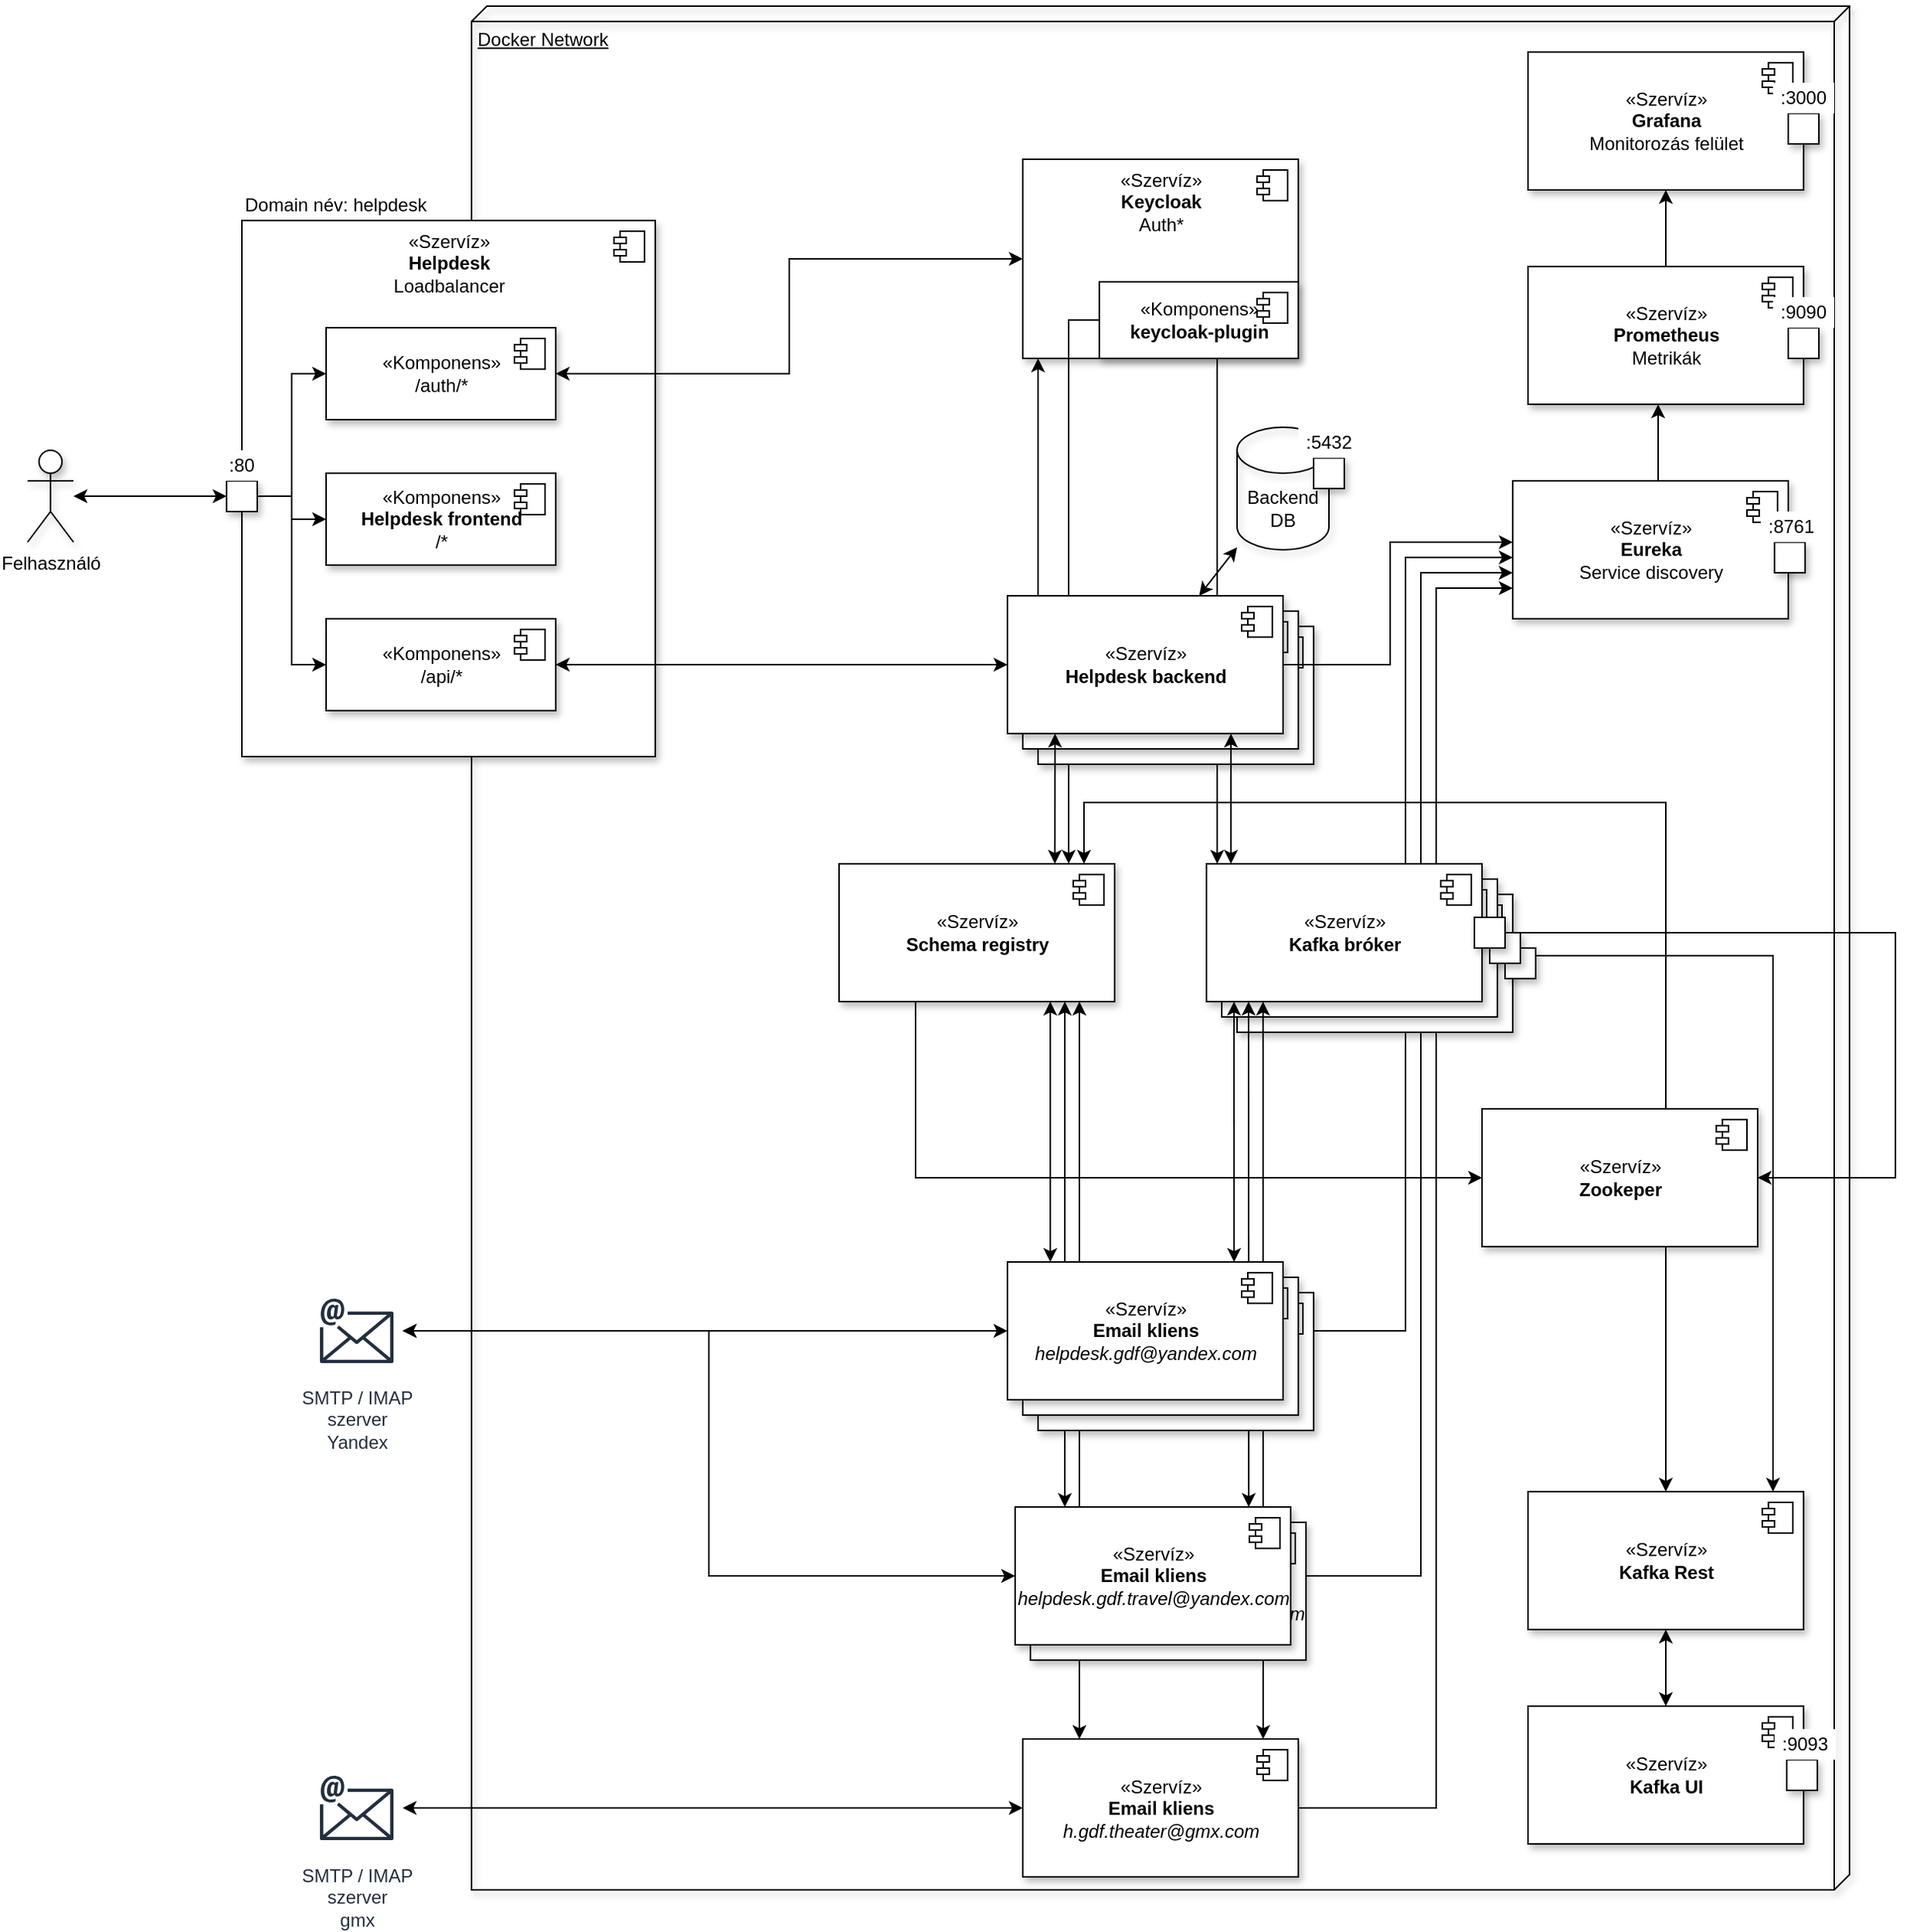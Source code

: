 <mxfile version="13.9.9" type="device"><diagram name="Page-1" id="5f0bae14-7c28-e335-631c-24af17079c00"><mxGraphModel dx="2018" dy="1528" grid="1" gridSize="10" guides="1" tooltips="1" connect="1" arrows="1" fold="1" page="1" pageScale="1" pageWidth="1100" pageHeight="850" background="#ffffff" math="0" shadow="0"><root><mxCell id="0"/><mxCell id="1" parent="0"/><mxCell id="CkpPXYCbT2eeBr_5Rcp2-15" value="«Szervíz»&lt;br&gt;&lt;b&gt;Keycloak&lt;br&gt;&lt;/b&gt;Auth*&lt;b&gt;&lt;br&gt;&lt;/b&gt;" style="html=1;dropTarget=0;shadow=1;verticalAlign=top;" parent="1" vertex="1"><mxGeometry x="340" y="-60" width="180" height="130" as="geometry"/></mxCell><mxCell id="CkpPXYCbT2eeBr_5Rcp2-16" value="" style="shape=module;jettyWidth=8;jettyHeight=4;" parent="CkpPXYCbT2eeBr_5Rcp2-15" vertex="1"><mxGeometry x="1" width="20" height="20" relative="1" as="geometry"><mxPoint x="-27" y="7" as="offset"/></mxGeometry></mxCell><mxCell id="CkpPXYCbT2eeBr_5Rcp2-7" value="Docker Network" style="verticalAlign=top;align=left;spacingTop=8;spacingLeft=2;spacingRight=12;shape=cube;size=10;direction=south;fontStyle=4;html=1;shadow=1;fillColor=none;" parent="1" vertex="1"><mxGeometry x="-20" y="-160" width="900" height="1230" as="geometry"/></mxCell><mxCell id="CkpPXYCbT2eeBr_5Rcp2-38" style="edgeStyle=none;rounded=0;orthogonalLoop=1;jettySize=auto;html=1;startArrow=classic;startFill=1;endArrow=classic;endFill=1;" parent="1" source="CkpPXYCbT2eeBr_5Rcp2-3" target="CkpPXYCbT2eeBr_5Rcp2-32" edge="1"><mxGeometry relative="1" as="geometry"/></mxCell><mxCell id="CkpPXYCbT2eeBr_5Rcp2-3" value="Felhasználó" style="shape=umlActor;verticalLabelPosition=bottom;verticalAlign=top;html=1;shadow=1;" parent="1" vertex="1"><mxGeometry x="-310" y="130" width="30" height="60" as="geometry"/></mxCell><mxCell id="4jyuPrPZuVMjwGZwSgqv-1" style="edgeStyle=orthogonalEdgeStyle;rounded=0;orthogonalLoop=1;jettySize=auto;html=1;entryX=0.039;entryY=0;entryDx=0;entryDy=0;entryPerimeter=0;" parent="1" source="CkpPXYCbT2eeBr_5Rcp2-15" target="CkpPXYCbT2eeBr_5Rcp2-165" edge="1"><mxGeometry relative="1" as="geometry"><Array as="points"><mxPoint x="467" y="160"/><mxPoint x="467" y="160"/></Array></mxGeometry></mxCell><mxCell id="4jyuPrPZuVMjwGZwSgqv-2" style="edgeStyle=orthogonalEdgeStyle;rounded=0;orthogonalLoop=1;jettySize=auto;html=1;" parent="1" source="4jyuPrPZuVMjwGZwSgqv-3" target="CkpPXYCbT2eeBr_5Rcp2-116" edge="1"><mxGeometry relative="1" as="geometry"><Array as="points"><mxPoint x="370" y="45"/></Array></mxGeometry></mxCell><mxCell id="CkpPXYCbT2eeBr_5Rcp2-41" style="edgeStyle=elbowEdgeStyle;rounded=0;orthogonalLoop=1;jettySize=auto;html=1;startArrow=none;startFill=0;endArrow=classic;endFill=1;" parent="1" source="CkpPXYCbT2eeBr_5Rcp2-18" target="CkpPXYCbT2eeBr_5Rcp2-15" edge="1"><mxGeometry relative="1" as="geometry"><Array as="points"><mxPoint x="350" y="148"/></Array></mxGeometry></mxCell><mxCell id="CkpPXYCbT2eeBr_5Rcp2-25" style="edgeStyle=none;rounded=0;orthogonalLoop=1;jettySize=auto;html=1;startArrow=classic;startFill=1;endArrow=classic;endFill=1;" parent="1" source="CkpPXYCbT2eeBr_5Rcp2-21" target="CkpPXYCbT2eeBr_5Rcp2-18" edge="1"><mxGeometry relative="1" as="geometry"/></mxCell><mxCell id="CkpPXYCbT2eeBr_5Rcp2-132" style="edgeStyle=elbowEdgeStyle;rounded=0;sketch=0;orthogonalLoop=1;jettySize=auto;html=1;shadow=0;startArrow=classic;startFill=1;endArrow=classic;endFill=1;" parent="1" source="CkpPXYCbT2eeBr_5Rcp2-71" target="CkpPXYCbT2eeBr_5Rcp2-116" edge="1"><mxGeometry relative="1" as="geometry"/></mxCell><mxCell id="CkpPXYCbT2eeBr_5Rcp2-74" value="SMTP / IMAP&lt;br&gt;szerver&lt;br&gt;Yandex" style="outlineConnect=0;fontColor=#232F3E;gradientColor=none;strokeColor=#232F3E;fillColor=#ffffff;dashed=0;verticalLabelPosition=bottom;verticalAlign=top;align=center;html=1;fontSize=12;fontStyle=0;aspect=fixed;shape=mxgraph.aws4.resourceIcon;resIcon=mxgraph.aws4.email;shadow=0;" parent="1" vertex="1"><mxGeometry x="-125" y="675" width="60" height="60" as="geometry"/></mxCell><mxCell id="CkpPXYCbT2eeBr_5Rcp2-133" style="edgeStyle=elbowEdgeStyle;rounded=0;sketch=0;orthogonalLoop=1;jettySize=auto;html=1;shadow=0;startArrow=classic;startFill=1;endArrow=classic;endFill=1;" parent="1" edge="1"><mxGeometry relative="1" as="geometry"><mxPoint x="377.0" y="971.5" as="sourcePoint"/><mxPoint x="377.0" y="490" as="targetPoint"/><Array as="points"><mxPoint x="377" y="570"/></Array></mxGeometry></mxCell><mxCell id="CkpPXYCbT2eeBr_5Rcp2-201" style="edgeStyle=elbowEdgeStyle;rounded=0;sketch=0;orthogonalLoop=1;jettySize=auto;html=1;shadow=0;startArrow=none;startFill=0;endArrow=classic;endFill=1;" parent="1" source="CkpPXYCbT2eeBr_5Rcp2-88" target="CkpPXYCbT2eeBr_5Rcp2-92" edge="1"><mxGeometry relative="1" as="geometry"><Array as="points"><mxPoint x="610" y="220"/><mxPoint x="610" y="230"/><mxPoint x="610" y="210"/><mxPoint x="610" y="900"/><mxPoint x="600" y="195"/><mxPoint x="600" y="240"/><mxPoint x="600" y="105"/><mxPoint x="630" y="160"/></Array></mxGeometry></mxCell><mxCell id="CkpPXYCbT2eeBr_5Rcp2-88" value="«Szervíz»&lt;br&gt;&lt;b&gt;Email kliens&lt;/b&gt;&lt;br&gt;&lt;i&gt;h.gdf.theater@gmx.com&lt;/i&gt;" style="html=1;dropTarget=0;shadow=1;" parent="1" vertex="1"><mxGeometry x="340" y="971.5" width="180" height="90" as="geometry"/></mxCell><mxCell id="CkpPXYCbT2eeBr_5Rcp2-89" value="" style="shape=module;jettyWidth=8;jettyHeight=4;" parent="CkpPXYCbT2eeBr_5Rcp2-88" vertex="1"><mxGeometry x="1" width="20" height="20" relative="1" as="geometry"><mxPoint x="-27" y="7" as="offset"/></mxGeometry></mxCell><mxCell id="CkpPXYCbT2eeBr_5Rcp2-90" style="edgeStyle=elbowEdgeStyle;rounded=0;sketch=0;orthogonalLoop=1;jettySize=auto;html=1;shadow=0;startArrow=classic;startFill=1;endArrow=classic;endFill=1;" parent="1" source="CkpPXYCbT2eeBr_5Rcp2-91" target="CkpPXYCbT2eeBr_5Rcp2-88" edge="1"><mxGeometry relative="1" as="geometry"/></mxCell><mxCell id="CkpPXYCbT2eeBr_5Rcp2-91" value="SMTP / IMAP&lt;br&gt;szerver&lt;br&gt;gmx" style="outlineConnect=0;fontColor=#232F3E;gradientColor=none;strokeColor=#232F3E;fillColor=#ffffff;dashed=0;verticalLabelPosition=bottom;verticalAlign=top;align=center;html=1;fontSize=12;fontStyle=0;aspect=fixed;shape=mxgraph.aws4.resourceIcon;resIcon=mxgraph.aws4.email;shadow=0;" parent="1" vertex="1"><mxGeometry x="-125" y="986.5" width="60" height="60" as="geometry"/></mxCell><mxCell id="CkpPXYCbT2eeBr_5Rcp2-131" style="edgeStyle=elbowEdgeStyle;rounded=0;sketch=0;orthogonalLoop=1;jettySize=auto;html=1;shadow=0;startArrow=classic;startFill=1;endArrow=classic;endFill=1;" parent="1" edge="1"><mxGeometry relative="1" as="geometry"><Array as="points"><mxPoint x="358" y="520"/></Array><mxPoint x="358.0" y="490" as="sourcePoint"/><mxPoint x="358.0" y="660" as="targetPoint"/></mxGeometry></mxCell><mxCell id="CkpPXYCbT2eeBr_5Rcp2-138" style="edgeStyle=elbowEdgeStyle;rounded=0;sketch=0;orthogonalLoop=1;jettySize=auto;html=1;shadow=0;startArrow=classic;startFill=1;endArrow=classic;endFill=1;" parent="1" source="CkpPXYCbT2eeBr_5Rcp2-136" target="CkpPXYCbT2eeBr_5Rcp2-165" edge="1"><mxGeometry relative="1" as="geometry"><Array as="points"><mxPoint x="830" y="460"/><mxPoint x="800" y="440"/></Array></mxGeometry></mxCell><mxCell id="CkpPXYCbT2eeBr_5Rcp2-139" style="edgeStyle=elbowEdgeStyle;rounded=0;sketch=0;orthogonalLoop=1;jettySize=auto;html=1;shadow=0;startArrow=classic;startFill=1;endArrow=classic;endFill=1;" parent="1" source="CkpPXYCbT2eeBr_5Rcp2-136" target="CkpPXYCbT2eeBr_5Rcp2-116" edge="1"><mxGeometry relative="1" as="geometry"><Array as="points"><mxPoint x="380" y="360"/><mxPoint x="410" y="360"/><mxPoint x="380" y="370"/><mxPoint x="370" y="370"/><mxPoint x="840" y="370"/><mxPoint x="270" y="580"/><mxPoint x="800" y="700"/><mxPoint x="710" y="600"/><mxPoint x="640" y="620"/><mxPoint x="570" y="620"/></Array></mxGeometry></mxCell><mxCell id="CkpPXYCbT2eeBr_5Rcp2-136" value="«Szervíz»&lt;br&gt;&lt;b&gt;Kafka Rest&lt;/b&gt;&lt;b&gt;&lt;br&gt;&lt;/b&gt;" style="html=1;dropTarget=0;shadow=1;" parent="1" vertex="1"><mxGeometry x="670" y="810" width="180" height="90" as="geometry"/></mxCell><mxCell id="CkpPXYCbT2eeBr_5Rcp2-137" value="" style="shape=module;jettyWidth=8;jettyHeight=4;" parent="CkpPXYCbT2eeBr_5Rcp2-136" vertex="1"><mxGeometry x="1" width="20" height="20" relative="1" as="geometry"><mxPoint x="-27" y="7" as="offset"/></mxGeometry></mxCell><mxCell id="CkpPXYCbT2eeBr_5Rcp2-228" style="edgeStyle=elbowEdgeStyle;rounded=0;sketch=0;orthogonalLoop=1;jettySize=auto;html=1;shadow=0;startArrow=none;startFill=0;endArrow=classic;endFill=1;" parent="1" source="CkpPXYCbT2eeBr_5Rcp2-116" target="CkpPXYCbT2eeBr_5Rcp2-110" edge="1"><mxGeometry relative="1" as="geometry"><Array as="points"><mxPoint x="270" y="605"/></Array></mxGeometry></mxCell><mxCell id="CkpPXYCbT2eeBr_5Rcp2-116" value="«Szervíz»&lt;br&gt;&lt;b&gt;Schema registry&lt;/b&gt;&lt;b&gt;&lt;br&gt;&lt;/b&gt;" style="html=1;dropTarget=0;shadow=1;" parent="1" vertex="1"><mxGeometry x="220" y="400" width="180" height="90" as="geometry"/></mxCell><mxCell id="CkpPXYCbT2eeBr_5Rcp2-117" value="" style="shape=module;jettyWidth=8;jettyHeight=4;" parent="CkpPXYCbT2eeBr_5Rcp2-116" vertex="1"><mxGeometry x="1" width="20" height="20" relative="1" as="geometry"><mxPoint x="-27" y="7" as="offset"/></mxGeometry></mxCell><mxCell id="CkpPXYCbT2eeBr_5Rcp2-110" value="«Szervíz»&lt;br&gt;&lt;b&gt;Zookeper&lt;/b&gt;&lt;b&gt;&lt;br&gt;&lt;/b&gt;" style="html=1;dropTarget=0;shadow=1;" parent="1" vertex="1"><mxGeometry x="640" y="560" width="180" height="90" as="geometry"/></mxCell><mxCell id="CkpPXYCbT2eeBr_5Rcp2-111" value="" style="shape=module;jettyWidth=8;jettyHeight=4;" parent="CkpPXYCbT2eeBr_5Rcp2-110" vertex="1"><mxGeometry x="1" width="20" height="20" relative="1" as="geometry"><mxPoint x="-27" y="7" as="offset"/></mxGeometry></mxCell><mxCell id="CkpPXYCbT2eeBr_5Rcp2-149" value="" style="group" parent="1" vertex="1" connectable="0"><mxGeometry x="670" y="950" width="205" height="90" as="geometry"/></mxCell><mxCell id="CkpPXYCbT2eeBr_5Rcp2-140" value="«Szervíz»&lt;br&gt;&lt;b&gt;Kafka UI&lt;/b&gt;&lt;b&gt;&lt;br&gt;&lt;/b&gt;" style="html=1;dropTarget=0;shadow=1;" parent="CkpPXYCbT2eeBr_5Rcp2-149" vertex="1"><mxGeometry width="180" height="90" as="geometry"/></mxCell><mxCell id="CkpPXYCbT2eeBr_5Rcp2-141" value="" style="shape=module;jettyWidth=8;jettyHeight=4;" parent="CkpPXYCbT2eeBr_5Rcp2-140" vertex="1"><mxGeometry x="1" width="20" height="20" relative="1" as="geometry"><mxPoint x="-27" y="7" as="offset"/></mxGeometry></mxCell><mxCell id="CkpPXYCbT2eeBr_5Rcp2-147" value="" style="whiteSpace=wrap;html=1;aspect=fixed;shadow=1;" parent="CkpPXYCbT2eeBr_5Rcp2-149" vertex="1"><mxGeometry x="169" y="35" width="20" height="20" as="geometry"/></mxCell><mxCell id="CkpPXYCbT2eeBr_5Rcp2-148" value=":9093" style="text;html=1;strokeColor=none;align=center;verticalAlign=middle;whiteSpace=wrap;rounded=0;shadow=0;fillColor=#ffffff;" parent="CkpPXYCbT2eeBr_5Rcp2-149" vertex="1"><mxGeometry x="161" y="15" width="40" height="20" as="geometry"/></mxCell><mxCell id="CkpPXYCbT2eeBr_5Rcp2-150" style="edgeStyle=elbowEdgeStyle;rounded=0;sketch=0;orthogonalLoop=1;jettySize=auto;html=1;shadow=0;startArrow=classic;startFill=1;endArrow=classic;endFill=1;" parent="1" source="CkpPXYCbT2eeBr_5Rcp2-140" target="CkpPXYCbT2eeBr_5Rcp2-136" edge="1"><mxGeometry relative="1" as="geometry"/></mxCell><mxCell id="CkpPXYCbT2eeBr_5Rcp2-153" value="" style="group;fillColor=#ffffff;" parent="1" vertex="1" connectable="0"><mxGeometry x="480" y="115" width="80" height="80" as="geometry"/></mxCell><mxCell id="CkpPXYCbT2eeBr_5Rcp2-21" value="Backend&lt;br&gt;DB" style="shape=cylinder3;whiteSpace=wrap;html=1;boundedLbl=1;backgroundOutline=1;size=15;shadow=1;fillColor=none;" parent="CkpPXYCbT2eeBr_5Rcp2-153" vertex="1"><mxGeometry width="60" height="80" as="geometry"/></mxCell><mxCell id="CkpPXYCbT2eeBr_5Rcp2-151" value="" style="whiteSpace=wrap;html=1;aspect=fixed;shadow=1;" parent="CkpPXYCbT2eeBr_5Rcp2-153" vertex="1"><mxGeometry x="50" y="20" width="20" height="20" as="geometry"/></mxCell><mxCell id="CkpPXYCbT2eeBr_5Rcp2-152" value=":5432" style="text;html=1;strokeColor=none;align=center;verticalAlign=middle;whiteSpace=wrap;rounded=0;shadow=0;fillColor=#ffffff;" parent="CkpPXYCbT2eeBr_5Rcp2-153" vertex="1"><mxGeometry x="40" width="40" height="20" as="geometry"/></mxCell><mxCell id="CkpPXYCbT2eeBr_5Rcp2-158" value="" style="group" parent="1" vertex="1" connectable="0"><mxGeometry x="330" y="225" width="200" height="110" as="geometry"/></mxCell><mxCell id="CkpPXYCbT2eeBr_5Rcp2-156" value="«Szervíz»&lt;br&gt;&lt;b&gt;Helpdesk backend&lt;/b&gt;&lt;b&gt;&lt;br&gt;&lt;/b&gt;" style="html=1;dropTarget=0;shadow=1;" parent="CkpPXYCbT2eeBr_5Rcp2-158" vertex="1"><mxGeometry x="20" y="20" width="180" height="90" as="geometry"/></mxCell><mxCell id="CkpPXYCbT2eeBr_5Rcp2-157" value="" style="shape=module;jettyWidth=8;jettyHeight=4;" parent="CkpPXYCbT2eeBr_5Rcp2-156" vertex="1"><mxGeometry x="1" width="20" height="20" relative="1" as="geometry"><mxPoint x="-27" y="7" as="offset"/></mxGeometry></mxCell><mxCell id="CkpPXYCbT2eeBr_5Rcp2-154" value="«Szervíz»&lt;br&gt;&lt;b&gt;Helpdesk backend&lt;/b&gt;&lt;b&gt;&lt;br&gt;&lt;/b&gt;" style="html=1;dropTarget=0;shadow=1;" parent="CkpPXYCbT2eeBr_5Rcp2-158" vertex="1"><mxGeometry x="10" y="10" width="180" height="90" as="geometry"/></mxCell><mxCell id="CkpPXYCbT2eeBr_5Rcp2-155" value="" style="shape=module;jettyWidth=8;jettyHeight=4;" parent="CkpPXYCbT2eeBr_5Rcp2-154" vertex="1"><mxGeometry x="1" width="20" height="20" relative="1" as="geometry"><mxPoint x="-27" y="7" as="offset"/></mxGeometry></mxCell><mxCell id="CkpPXYCbT2eeBr_5Rcp2-18" value="«Szervíz»&lt;br&gt;&lt;b&gt;Helpdesk backend&lt;/b&gt;&lt;b&gt;&lt;br&gt;&lt;/b&gt;" style="html=1;dropTarget=0;shadow=1;" parent="CkpPXYCbT2eeBr_5Rcp2-158" vertex="1"><mxGeometry width="180" height="90" as="geometry"/></mxCell><mxCell id="CkpPXYCbT2eeBr_5Rcp2-19" value="" style="shape=module;jettyWidth=8;jettyHeight=4;" parent="CkpPXYCbT2eeBr_5Rcp2-18" vertex="1"><mxGeometry x="1" width="20" height="20" relative="1" as="geometry"><mxPoint x="-27" y="7" as="offset"/></mxGeometry></mxCell><mxCell id="CkpPXYCbT2eeBr_5Rcp2-191" value="" style="group" parent="1" vertex="1" connectable="0"><mxGeometry x="670" y="150" width="200" height="90" as="geometry"/></mxCell><mxCell id="CkpPXYCbT2eeBr_5Rcp2-92" value="«Szervíz»&lt;br&gt;&lt;b&gt;Eureka&lt;br&gt;&lt;/b&gt;Service discovery&lt;b&gt;&lt;br&gt;&lt;/b&gt;" style="html=1;dropTarget=0;shadow=1;" parent="CkpPXYCbT2eeBr_5Rcp2-191" vertex="1"><mxGeometry x="-10" width="180" height="90" as="geometry"/></mxCell><mxCell id="CkpPXYCbT2eeBr_5Rcp2-93" value="" style="shape=module;jettyWidth=8;jettyHeight=4;" parent="CkpPXYCbT2eeBr_5Rcp2-92" vertex="1"><mxGeometry x="1" width="20" height="20" relative="1" as="geometry"><mxPoint x="-27" y="7" as="offset"/></mxGeometry></mxCell><mxCell id="CkpPXYCbT2eeBr_5Rcp2-189" value="" style="whiteSpace=wrap;html=1;aspect=fixed;shadow=1;" parent="CkpPXYCbT2eeBr_5Rcp2-191" vertex="1"><mxGeometry x="161" y="40" width="20" height="20" as="geometry"/></mxCell><mxCell id="CkpPXYCbT2eeBr_5Rcp2-190" value=":8761" style="text;html=1;strokeColor=none;align=center;verticalAlign=middle;whiteSpace=wrap;rounded=0;shadow=0;fillColor=#ffffff;" parent="CkpPXYCbT2eeBr_5Rcp2-191" vertex="1"><mxGeometry x="152" y="20" width="40" height="20" as="geometry"/></mxCell><mxCell id="CkpPXYCbT2eeBr_5Rcp2-193" value="" style="group" parent="1" vertex="1" connectable="0"><mxGeometry x="670" y="10" width="200" height="90" as="geometry"/></mxCell><mxCell id="CkpPXYCbT2eeBr_5Rcp2-194" value="«Szervíz»&lt;br&gt;&lt;b&gt;Prometheus&lt;br&gt;&lt;/b&gt;Metrikák" style="html=1;dropTarget=0;shadow=1;" parent="CkpPXYCbT2eeBr_5Rcp2-193" vertex="1"><mxGeometry width="180" height="90" as="geometry"/></mxCell><mxCell id="CkpPXYCbT2eeBr_5Rcp2-195" value="" style="shape=module;jettyWidth=8;jettyHeight=4;" parent="CkpPXYCbT2eeBr_5Rcp2-194" vertex="1"><mxGeometry x="1" width="20" height="20" relative="1" as="geometry"><mxPoint x="-27" y="7" as="offset"/></mxGeometry></mxCell><mxCell id="CkpPXYCbT2eeBr_5Rcp2-196" value="" style="whiteSpace=wrap;html=1;aspect=fixed;shadow=1;" parent="CkpPXYCbT2eeBr_5Rcp2-193" vertex="1"><mxGeometry x="170" y="40" width="20" height="20" as="geometry"/></mxCell><mxCell id="CkpPXYCbT2eeBr_5Rcp2-197" value=":9090" style="text;html=1;strokeColor=none;align=center;verticalAlign=middle;whiteSpace=wrap;rounded=0;shadow=0;fillColor=#ffffff;" parent="CkpPXYCbT2eeBr_5Rcp2-193" vertex="1"><mxGeometry x="160" y="20" width="40" height="20" as="geometry"/></mxCell><mxCell id="CkpPXYCbT2eeBr_5Rcp2-198" style="edgeStyle=elbowEdgeStyle;rounded=0;sketch=0;orthogonalLoop=1;jettySize=auto;html=1;shadow=0;startArrow=none;startFill=0;endArrow=classic;endFill=1;" parent="1" source="CkpPXYCbT2eeBr_5Rcp2-92" target="CkpPXYCbT2eeBr_5Rcp2-194" edge="1"><mxGeometry relative="1" as="geometry"/></mxCell><mxCell id="CkpPXYCbT2eeBr_5Rcp2-200" style="edgeStyle=elbowEdgeStyle;rounded=0;sketch=0;orthogonalLoop=1;jettySize=auto;html=1;shadow=0;startArrow=none;startFill=0;endArrow=classic;endFill=1;" parent="1" source="CkpPXYCbT2eeBr_5Rcp2-71" target="CkpPXYCbT2eeBr_5Rcp2-92" edge="1"><mxGeometry relative="1" as="geometry"><Array as="points"><mxPoint x="600" y="210"/><mxPoint x="600" y="220"/><mxPoint x="600" y="195"/><mxPoint x="600" y="240"/></Array></mxGeometry></mxCell><mxCell id="CkpPXYCbT2eeBr_5Rcp2-202" style="edgeStyle=elbowEdgeStyle;rounded=0;sketch=0;orthogonalLoop=1;jettySize=auto;html=1;shadow=0;startArrow=none;startFill=0;endArrow=classic;endFill=1;" parent="1" source="CkpPXYCbT2eeBr_5Rcp2-52" target="CkpPXYCbT2eeBr_5Rcp2-92" edge="1"><mxGeometry relative="1" as="geometry"><Array as="points"><mxPoint x="590" y="200"/><mxPoint x="590" y="210"/><mxPoint x="590" y="630"/><mxPoint x="600" y="250"/><mxPoint x="600" y="310"/><mxPoint x="630" y="170"/><mxPoint x="590" y="160"/><mxPoint x="630" y="180"/></Array></mxGeometry></mxCell><mxCell id="CkpPXYCbT2eeBr_5Rcp2-203" value="" style="group" parent="1" vertex="1" connectable="0"><mxGeometry x="670" y="-130" width="200" height="90" as="geometry"/></mxCell><mxCell id="CkpPXYCbT2eeBr_5Rcp2-204" value="«Szervíz»&lt;br&gt;&lt;b&gt;Grafana&lt;br&gt;&lt;/b&gt;Monitorozás felület" style="html=1;dropTarget=0;shadow=1;" parent="CkpPXYCbT2eeBr_5Rcp2-203" vertex="1"><mxGeometry width="180" height="90" as="geometry"/></mxCell><mxCell id="CkpPXYCbT2eeBr_5Rcp2-205" value="" style="shape=module;jettyWidth=8;jettyHeight=4;" parent="CkpPXYCbT2eeBr_5Rcp2-204" vertex="1"><mxGeometry x="1" width="20" height="20" relative="1" as="geometry"><mxPoint x="-27" y="7" as="offset"/></mxGeometry></mxCell><mxCell id="CkpPXYCbT2eeBr_5Rcp2-206" value="" style="whiteSpace=wrap;html=1;aspect=fixed;shadow=1;" parent="CkpPXYCbT2eeBr_5Rcp2-203" vertex="1"><mxGeometry x="170" y="40" width="20" height="20" as="geometry"/></mxCell><mxCell id="CkpPXYCbT2eeBr_5Rcp2-207" value=":3000" style="text;html=1;strokeColor=none;align=center;verticalAlign=middle;whiteSpace=wrap;rounded=0;shadow=0;fillColor=#ffffff;" parent="CkpPXYCbT2eeBr_5Rcp2-203" vertex="1"><mxGeometry x="160" y="20" width="40" height="20" as="geometry"/></mxCell><mxCell id="CkpPXYCbT2eeBr_5Rcp2-208" style="edgeStyle=elbowEdgeStyle;rounded=0;sketch=0;orthogonalLoop=1;jettySize=auto;html=1;shadow=0;startArrow=none;startFill=0;endArrow=classic;endFill=1;" parent="1" source="CkpPXYCbT2eeBr_5Rcp2-194" target="CkpPXYCbT2eeBr_5Rcp2-204" edge="1"><mxGeometry relative="1" as="geometry"/></mxCell><mxCell id="CkpPXYCbT2eeBr_5Rcp2-209" value="" style="group" parent="1" vertex="1" connectable="0"><mxGeometry x="-190" y="-20" width="290" height="360" as="geometry"/></mxCell><mxCell id="CkpPXYCbT2eeBr_5Rcp2-33" value="" style="group" parent="CkpPXYCbT2eeBr_5Rcp2-209" vertex="1" connectable="0"><mxGeometry x="10" width="280" height="360" as="geometry"/></mxCell><mxCell id="CkpPXYCbT2eeBr_5Rcp2-1" value="«Szervíz»&lt;br&gt;&lt;b&gt;Helpdesk&lt;br&gt;&lt;/b&gt;Loadbalancer&lt;b&gt;&lt;br&gt;&lt;/b&gt;" style="html=1;dropTarget=0;shadow=1;verticalAlign=top;" parent="CkpPXYCbT2eeBr_5Rcp2-33" vertex="1"><mxGeometry x="10" width="270" height="350" as="geometry"/></mxCell><mxCell id="CkpPXYCbT2eeBr_5Rcp2-2" value="" style="shape=module;jettyWidth=8;jettyHeight=4;" parent="CkpPXYCbT2eeBr_5Rcp2-1" vertex="1"><mxGeometry x="1" width="20" height="20" relative="1" as="geometry"><mxPoint x="-27" y="7" as="offset"/></mxGeometry></mxCell><mxCell id="CkpPXYCbT2eeBr_5Rcp2-32" value="" style="whiteSpace=wrap;html=1;aspect=fixed;shadow=1;" parent="CkpPXYCbT2eeBr_5Rcp2-33" vertex="1"><mxGeometry y="170" width="20" height="20" as="geometry"/></mxCell><mxCell id="CkpPXYCbT2eeBr_5Rcp2-26" value="«Komponens»&lt;br&gt;/auth/*" style="html=1;dropTarget=0;shadow=1;" parent="CkpPXYCbT2eeBr_5Rcp2-209" vertex="1"><mxGeometry x="75" y="70" width="150" height="60" as="geometry"/></mxCell><mxCell id="CkpPXYCbT2eeBr_5Rcp2-27" value="" style="shape=module;jettyWidth=8;jettyHeight=4;" parent="CkpPXYCbT2eeBr_5Rcp2-26" vertex="1"><mxGeometry x="1" width="20" height="20" relative="1" as="geometry"><mxPoint x="-27" y="7" as="offset"/></mxGeometry></mxCell><mxCell id="CkpPXYCbT2eeBr_5Rcp2-34" value="«Komponens»&lt;br&gt;&lt;b&gt;Helpdesk frontend&lt;/b&gt;&lt;br&gt;/*" style="html=1;dropTarget=0;shadow=1;" parent="CkpPXYCbT2eeBr_5Rcp2-209" vertex="1"><mxGeometry x="75" y="165" width="150" height="60" as="geometry"/></mxCell><mxCell id="CkpPXYCbT2eeBr_5Rcp2-35" value="" style="shape=module;jettyWidth=8;jettyHeight=4;" parent="CkpPXYCbT2eeBr_5Rcp2-34" vertex="1"><mxGeometry x="1" width="20" height="20" relative="1" as="geometry"><mxPoint x="-27" y="7" as="offset"/></mxGeometry></mxCell><mxCell id="CkpPXYCbT2eeBr_5Rcp2-36" value="«Komponens»&lt;br&gt;/api/*" style="html=1;dropTarget=0;shadow=1;" parent="CkpPXYCbT2eeBr_5Rcp2-209" vertex="1"><mxGeometry x="75" y="260" width="150" height="60" as="geometry"/></mxCell><mxCell id="CkpPXYCbT2eeBr_5Rcp2-37" value="" style="shape=module;jettyWidth=8;jettyHeight=4;" parent="CkpPXYCbT2eeBr_5Rcp2-36" vertex="1"><mxGeometry x="1" width="20" height="20" relative="1" as="geometry"><mxPoint x="-27" y="7" as="offset"/></mxGeometry></mxCell><mxCell id="CkpPXYCbT2eeBr_5Rcp2-134" value=":80" style="text;html=1;strokeColor=none;align=center;verticalAlign=middle;whiteSpace=wrap;rounded=0;shadow=0;fillColor=#ffffff;" parent="CkpPXYCbT2eeBr_5Rcp2-209" vertex="1"><mxGeometry y="150" width="40" height="20" as="geometry"/></mxCell><mxCell id="CkpPXYCbT2eeBr_5Rcp2-42" style="edgeStyle=elbowEdgeStyle;rounded=0;orthogonalLoop=1;jettySize=auto;html=1;startArrow=none;startFill=0;endArrow=classic;endFill=1;" parent="CkpPXYCbT2eeBr_5Rcp2-209" source="CkpPXYCbT2eeBr_5Rcp2-32" target="CkpPXYCbT2eeBr_5Rcp2-26" edge="1"><mxGeometry relative="1" as="geometry"/></mxCell><mxCell id="CkpPXYCbT2eeBr_5Rcp2-44" style="edgeStyle=elbowEdgeStyle;rounded=0;orthogonalLoop=1;jettySize=auto;html=1;startArrow=none;startFill=0;endArrow=classic;endFill=1;" parent="CkpPXYCbT2eeBr_5Rcp2-209" source="CkpPXYCbT2eeBr_5Rcp2-32" target="CkpPXYCbT2eeBr_5Rcp2-34" edge="1"><mxGeometry relative="1" as="geometry"/></mxCell><mxCell id="CkpPXYCbT2eeBr_5Rcp2-43" style="edgeStyle=elbowEdgeStyle;rounded=0;orthogonalLoop=1;jettySize=auto;html=1;startArrow=none;startFill=0;endArrow=classic;endFill=1;" parent="CkpPXYCbT2eeBr_5Rcp2-209" source="CkpPXYCbT2eeBr_5Rcp2-32" target="CkpPXYCbT2eeBr_5Rcp2-36" edge="1"><mxGeometry relative="1" as="geometry"/></mxCell><mxCell id="CkpPXYCbT2eeBr_5Rcp2-210" value="Domain név: helpdesk" style="text;html=1;strokeColor=none;fillColor=none;align=left;verticalAlign=middle;whiteSpace=wrap;rounded=0;shadow=0;" parent="1" vertex="1"><mxGeometry x="-170" y="-40" width="150" height="20" as="geometry"/></mxCell><mxCell id="CkpPXYCbT2eeBr_5Rcp2-221" style="edgeStyle=elbowEdgeStyle;rounded=0;sketch=0;orthogonalLoop=1;jettySize=auto;html=1;shadow=0;startArrow=classic;startFill=1;endArrow=classic;endFill=1;" parent="1" source="CkpPXYCbT2eeBr_5Rcp2-71" target="CkpPXYCbT2eeBr_5Rcp2-74" edge="1"><mxGeometry relative="1" as="geometry"/></mxCell><mxCell id="CkpPXYCbT2eeBr_5Rcp2-222" style="edgeStyle=elbowEdgeStyle;rounded=0;sketch=0;orthogonalLoop=1;jettySize=auto;html=1;shadow=0;startArrow=classic;startFill=1;endArrow=classic;endFill=1;" parent="1" source="CkpPXYCbT2eeBr_5Rcp2-52" target="CkpPXYCbT2eeBr_5Rcp2-74" edge="1"><mxGeometry relative="1" as="geometry"/></mxCell><mxCell id="CkpPXYCbT2eeBr_5Rcp2-223" style="edgeStyle=elbowEdgeStyle;rounded=0;sketch=0;orthogonalLoop=1;jettySize=auto;html=1;shadow=0;startArrow=classic;startFill=1;endArrow=classic;endFill=1;" parent="1" edge="1"><mxGeometry relative="1" as="geometry"><mxPoint x="361.111" y="315" as="sourcePoint"/><mxPoint x="361.111" y="400" as="targetPoint"/></mxGeometry></mxCell><mxCell id="CkpPXYCbT2eeBr_5Rcp2-224" style="edgeStyle=elbowEdgeStyle;rounded=0;sketch=0;orthogonalLoop=1;jettySize=auto;html=1;shadow=0;startArrow=none;startFill=0;endArrow=classic;endFill=1;exitX=0.5;exitY=0;exitDx=0;exitDy=0;" parent="1" source="CkpPXYCbT2eeBr_5Rcp2-172" target="CkpPXYCbT2eeBr_5Rcp2-110" edge="1"><mxGeometry relative="1" as="geometry"><Array as="points"><mxPoint x="910" y="530"/><mxPoint x="920" y="530"/><mxPoint x="950" y="550"/></Array></mxGeometry></mxCell><mxCell id="CkpPXYCbT2eeBr_5Rcp2-177" value="" style="group" parent="1" vertex="1" connectable="0"><mxGeometry x="460" y="400" width="225" height="110" as="geometry"/></mxCell><mxCell id="CkpPXYCbT2eeBr_5Rcp2-173" value="" style="group" parent="CkpPXYCbT2eeBr_5Rcp2-177" vertex="1" connectable="0"><mxGeometry x="20" y="20" width="205" height="90" as="geometry"/></mxCell><mxCell id="CkpPXYCbT2eeBr_5Rcp2-174" value="«Szervíz»&lt;br&gt;&lt;b&gt;Kafka bróker&lt;/b&gt;&lt;b&gt;&lt;br&gt;&lt;/b&gt;" style="html=1;dropTarget=0;shadow=1;" parent="CkpPXYCbT2eeBr_5Rcp2-173" vertex="1"><mxGeometry width="180" height="90" as="geometry"/></mxCell><mxCell id="CkpPXYCbT2eeBr_5Rcp2-175" value="" style="shape=module;jettyWidth=8;jettyHeight=4;" parent="CkpPXYCbT2eeBr_5Rcp2-174" vertex="1"><mxGeometry x="1" width="20" height="20" relative="1" as="geometry"><mxPoint x="-27" y="7" as="offset"/></mxGeometry></mxCell><mxCell id="CkpPXYCbT2eeBr_5Rcp2-176" value="" style="whiteSpace=wrap;html=1;aspect=fixed;shadow=1;" parent="CkpPXYCbT2eeBr_5Rcp2-173" vertex="1"><mxGeometry x="175" y="35" width="20" height="20" as="geometry"/></mxCell><mxCell id="CkpPXYCbT2eeBr_5Rcp2-169" value="" style="group" parent="CkpPXYCbT2eeBr_5Rcp2-177" vertex="1" connectable="0"><mxGeometry x="10" y="10" width="205" height="90" as="geometry"/></mxCell><mxCell id="CkpPXYCbT2eeBr_5Rcp2-170" value="«Szervíz»&lt;br&gt;&lt;b&gt;Kafka bróker&lt;/b&gt;&lt;b&gt;&lt;br&gt;&lt;/b&gt;" style="html=1;dropTarget=0;shadow=1;" parent="CkpPXYCbT2eeBr_5Rcp2-169" vertex="1"><mxGeometry width="180" height="90" as="geometry"/></mxCell><mxCell id="CkpPXYCbT2eeBr_5Rcp2-171" value="" style="shape=module;jettyWidth=8;jettyHeight=4;" parent="CkpPXYCbT2eeBr_5Rcp2-170" vertex="1"><mxGeometry x="1" width="20" height="20" relative="1" as="geometry"><mxPoint x="-27" y="7" as="offset"/></mxGeometry></mxCell><mxCell id="CkpPXYCbT2eeBr_5Rcp2-172" value="" style="whiteSpace=wrap;html=1;aspect=fixed;shadow=1;" parent="CkpPXYCbT2eeBr_5Rcp2-169" vertex="1"><mxGeometry x="175" y="35" width="20" height="20" as="geometry"/></mxCell><mxCell id="CkpPXYCbT2eeBr_5Rcp2-164" value="" style="group" parent="CkpPXYCbT2eeBr_5Rcp2-177" vertex="1" connectable="0"><mxGeometry width="205" height="90" as="geometry"/></mxCell><mxCell id="CkpPXYCbT2eeBr_5Rcp2-165" value="«Szervíz»&lt;br&gt;&lt;b&gt;Kafka bróker&lt;/b&gt;&lt;b&gt;&lt;br&gt;&lt;/b&gt;" style="html=1;dropTarget=0;shadow=1;" parent="CkpPXYCbT2eeBr_5Rcp2-164" vertex="1"><mxGeometry width="180" height="90" as="geometry"/></mxCell><mxCell id="CkpPXYCbT2eeBr_5Rcp2-166" value="" style="shape=module;jettyWidth=8;jettyHeight=4;" parent="CkpPXYCbT2eeBr_5Rcp2-165" vertex="1"><mxGeometry x="1" width="20" height="20" relative="1" as="geometry"><mxPoint x="-27" y="7" as="offset"/></mxGeometry></mxCell><mxCell id="CkpPXYCbT2eeBr_5Rcp2-167" value="" style="whiteSpace=wrap;html=1;aspect=fixed;shadow=1;" parent="CkpPXYCbT2eeBr_5Rcp2-164" vertex="1"><mxGeometry x="175" y="35" width="20" height="20" as="geometry"/></mxCell><mxCell id="CkpPXYCbT2eeBr_5Rcp2-40" style="edgeStyle=elbowEdgeStyle;rounded=0;orthogonalLoop=1;jettySize=auto;html=1;startArrow=classic;startFill=1;endArrow=classic;endFill=1;" parent="1" source="CkpPXYCbT2eeBr_5Rcp2-36" target="CkpPXYCbT2eeBr_5Rcp2-18" edge="1"><mxGeometry relative="1" as="geometry"/></mxCell><mxCell id="CkpPXYCbT2eeBr_5Rcp2-39" style="edgeStyle=elbowEdgeStyle;rounded=0;orthogonalLoop=1;jettySize=auto;html=1;startArrow=classic;startFill=1;endArrow=classic;endFill=1;" parent="1" source="CkpPXYCbT2eeBr_5Rcp2-26" target="CkpPXYCbT2eeBr_5Rcp2-15" edge="1"><mxGeometry relative="1" as="geometry"/></mxCell><mxCell id="CkpPXYCbT2eeBr_5Rcp2-230" style="edgeStyle=elbowEdgeStyle;rounded=0;sketch=0;orthogonalLoop=1;jettySize=auto;html=1;shadow=0;startArrow=none;startFill=0;endArrow=classic;endFill=1;" parent="1" source="CkpPXYCbT2eeBr_5Rcp2-18" target="CkpPXYCbT2eeBr_5Rcp2-92" edge="1"><mxGeometry relative="1" as="geometry"><Array as="points"><mxPoint x="580" y="190"/><mxPoint x="580" y="195"/></Array></mxGeometry></mxCell><mxCell id="CkpPXYCbT2eeBr_5Rcp2-227" style="edgeStyle=elbowEdgeStyle;rounded=0;sketch=0;orthogonalLoop=1;jettySize=auto;html=1;shadow=0;startArrow=classic;startFill=1;endArrow=classic;endFill=1;" parent="1" edge="1"><mxGeometry relative="1" as="geometry"><mxPoint x="478.047" y="660" as="sourcePoint"/><mxPoint x="478.047" y="490" as="targetPoint"/></mxGeometry></mxCell><mxCell id="CkpPXYCbT2eeBr_5Rcp2-226" style="edgeStyle=elbowEdgeStyle;rounded=0;sketch=0;orthogonalLoop=1;jettySize=auto;html=1;shadow=0;startArrow=classic;startFill=1;endArrow=classic;endFill=1;" parent="1" edge="1"><mxGeometry relative="1" as="geometry"><mxPoint x="487.605" y="820" as="sourcePoint"/><mxPoint x="487.605" y="490" as="targetPoint"/></mxGeometry></mxCell><mxCell id="CkpPXYCbT2eeBr_5Rcp2-225" style="edgeStyle=elbowEdgeStyle;rounded=0;sketch=0;orthogonalLoop=1;jettySize=auto;html=1;shadow=0;startArrow=classic;startFill=1;endArrow=classic;endFill=1;" parent="1" edge="1"><mxGeometry relative="1" as="geometry"><mxPoint x="496.93" y="490" as="sourcePoint"/><mxPoint x="496.93" y="971.5" as="targetPoint"/></mxGeometry></mxCell><mxCell id="CkpPXYCbT2eeBr_5Rcp2-186" value="0" style="group" parent="1" vertex="1" connectable="0"><mxGeometry x="330" y="660" width="200" height="110" as="geometry"/></mxCell><mxCell id="CkpPXYCbT2eeBr_5Rcp2-184" value="«Szervíz»&lt;br&gt;&lt;b&gt;Email kliens&lt;/b&gt;&lt;br&gt;&lt;i&gt;helpdesk.gdf@yandex.com&lt;/i&gt;" style="html=1;dropTarget=0;shadow=1;" parent="CkpPXYCbT2eeBr_5Rcp2-186" vertex="1"><mxGeometry x="20" y="20" width="180" height="90" as="geometry"/></mxCell><mxCell id="CkpPXYCbT2eeBr_5Rcp2-185" value="" style="shape=module;jettyWidth=8;jettyHeight=4;" parent="CkpPXYCbT2eeBr_5Rcp2-184" vertex="1"><mxGeometry x="1" width="20" height="20" relative="1" as="geometry"><mxPoint x="-27" y="7" as="offset"/></mxGeometry></mxCell><mxCell id="CkpPXYCbT2eeBr_5Rcp2-182" value="«Szervíz»&lt;br&gt;&lt;b&gt;Email kliens&lt;/b&gt;&lt;br&gt;&lt;i&gt;helpdesk.gdf@yandex.com&lt;/i&gt;" style="html=1;dropTarget=0;shadow=1;" parent="CkpPXYCbT2eeBr_5Rcp2-186" vertex="1"><mxGeometry x="10" y="10" width="180" height="90" as="geometry"/></mxCell><mxCell id="CkpPXYCbT2eeBr_5Rcp2-183" value="" style="shape=module;jettyWidth=8;jettyHeight=4;" parent="CkpPXYCbT2eeBr_5Rcp2-182" vertex="1"><mxGeometry x="1" width="20" height="20" relative="1" as="geometry"><mxPoint x="-27" y="7" as="offset"/></mxGeometry></mxCell><mxCell id="CkpPXYCbT2eeBr_5Rcp2-52" value="«Szervíz»&lt;br&gt;&lt;b&gt;Email kliens&lt;/b&gt;&lt;br&gt;&lt;i&gt;helpdesk.gdf@yandex.com&lt;/i&gt;" style="html=1;dropTarget=0;shadow=1;" parent="CkpPXYCbT2eeBr_5Rcp2-186" vertex="1"><mxGeometry width="180" height="90" as="geometry"/></mxCell><mxCell id="CkpPXYCbT2eeBr_5Rcp2-53" value="" style="shape=module;jettyWidth=8;jettyHeight=4;" parent="CkpPXYCbT2eeBr_5Rcp2-52" vertex="1"><mxGeometry x="1" width="20" height="20" relative="1" as="geometry"><mxPoint x="-27" y="7" as="offset"/></mxGeometry></mxCell><mxCell id="CkpPXYCbT2eeBr_5Rcp2-181" value="" style="group" parent="1" vertex="1" connectable="0"><mxGeometry x="335" y="820" width="190" height="100" as="geometry"/></mxCell><mxCell id="CkpPXYCbT2eeBr_5Rcp2-179" value="«Szervíz»&lt;br&gt;&lt;b&gt;Email kliens&lt;/b&gt;&lt;br&gt;&lt;i&gt;helpdesk.gdf.travel@yandex.com&lt;/i&gt;" style="html=1;dropTarget=0;shadow=1;" parent="CkpPXYCbT2eeBr_5Rcp2-181" vertex="1"><mxGeometry x="10" y="10" width="180" height="90" as="geometry"/></mxCell><mxCell id="CkpPXYCbT2eeBr_5Rcp2-180" value="" style="shape=module;jettyWidth=8;jettyHeight=4;" parent="CkpPXYCbT2eeBr_5Rcp2-179" vertex="1"><mxGeometry x="1" width="20" height="20" relative="1" as="geometry"><mxPoint x="-27" y="7" as="offset"/></mxGeometry></mxCell><mxCell id="CkpPXYCbT2eeBr_5Rcp2-71" value="«Szervíz»&lt;br&gt;&lt;b&gt;Email kliens&lt;/b&gt;&lt;br&gt;&lt;i&gt;helpdesk.gdf.travel@yandex.com&lt;/i&gt;" style="html=1;dropTarget=0;shadow=1;" parent="CkpPXYCbT2eeBr_5Rcp2-181" vertex="1"><mxGeometry width="180" height="90" as="geometry"/></mxCell><mxCell id="CkpPXYCbT2eeBr_5Rcp2-72" value="" style="shape=module;jettyWidth=8;jettyHeight=4;" parent="CkpPXYCbT2eeBr_5Rcp2-71" vertex="1"><mxGeometry x="1" width="20" height="20" relative="1" as="geometry"><mxPoint x="-27" y="7" as="offset"/></mxGeometry></mxCell><mxCell id="CkpPXYCbT2eeBr_5Rcp2-109" style="edgeStyle=elbowEdgeStyle;rounded=0;sketch=0;orthogonalLoop=1;jettySize=auto;html=1;shadow=0;startArrow=classic;startFill=1;endArrow=classic;endFill=1;" parent="1" edge="1"><mxGeometry relative="1" as="geometry"><mxPoint x="476" y="315" as="sourcePoint"/><mxPoint x="476" y="400" as="targetPoint"/><Array as="points"><mxPoint x="476" y="350"/></Array></mxGeometry></mxCell><mxCell id="4jyuPrPZuVMjwGZwSgqv-3" value="«Komponens»&lt;br&gt;&lt;b&gt;keycloak-plugin&lt;/b&gt;" style="html=1;dropTarget=0;shadow=1;" parent="1" vertex="1"><mxGeometry x="390" y="20" width="130" height="50" as="geometry"/></mxCell><mxCell id="4jyuPrPZuVMjwGZwSgqv-4" value="" style="shape=module;jettyWidth=8;jettyHeight=4;" parent="4jyuPrPZuVMjwGZwSgqv-3" vertex="1"><mxGeometry x="1" width="20" height="20" relative="1" as="geometry"><mxPoint x="-27" y="7" as="offset"/></mxGeometry></mxCell></root></mxGraphModel></diagram></mxfile>
